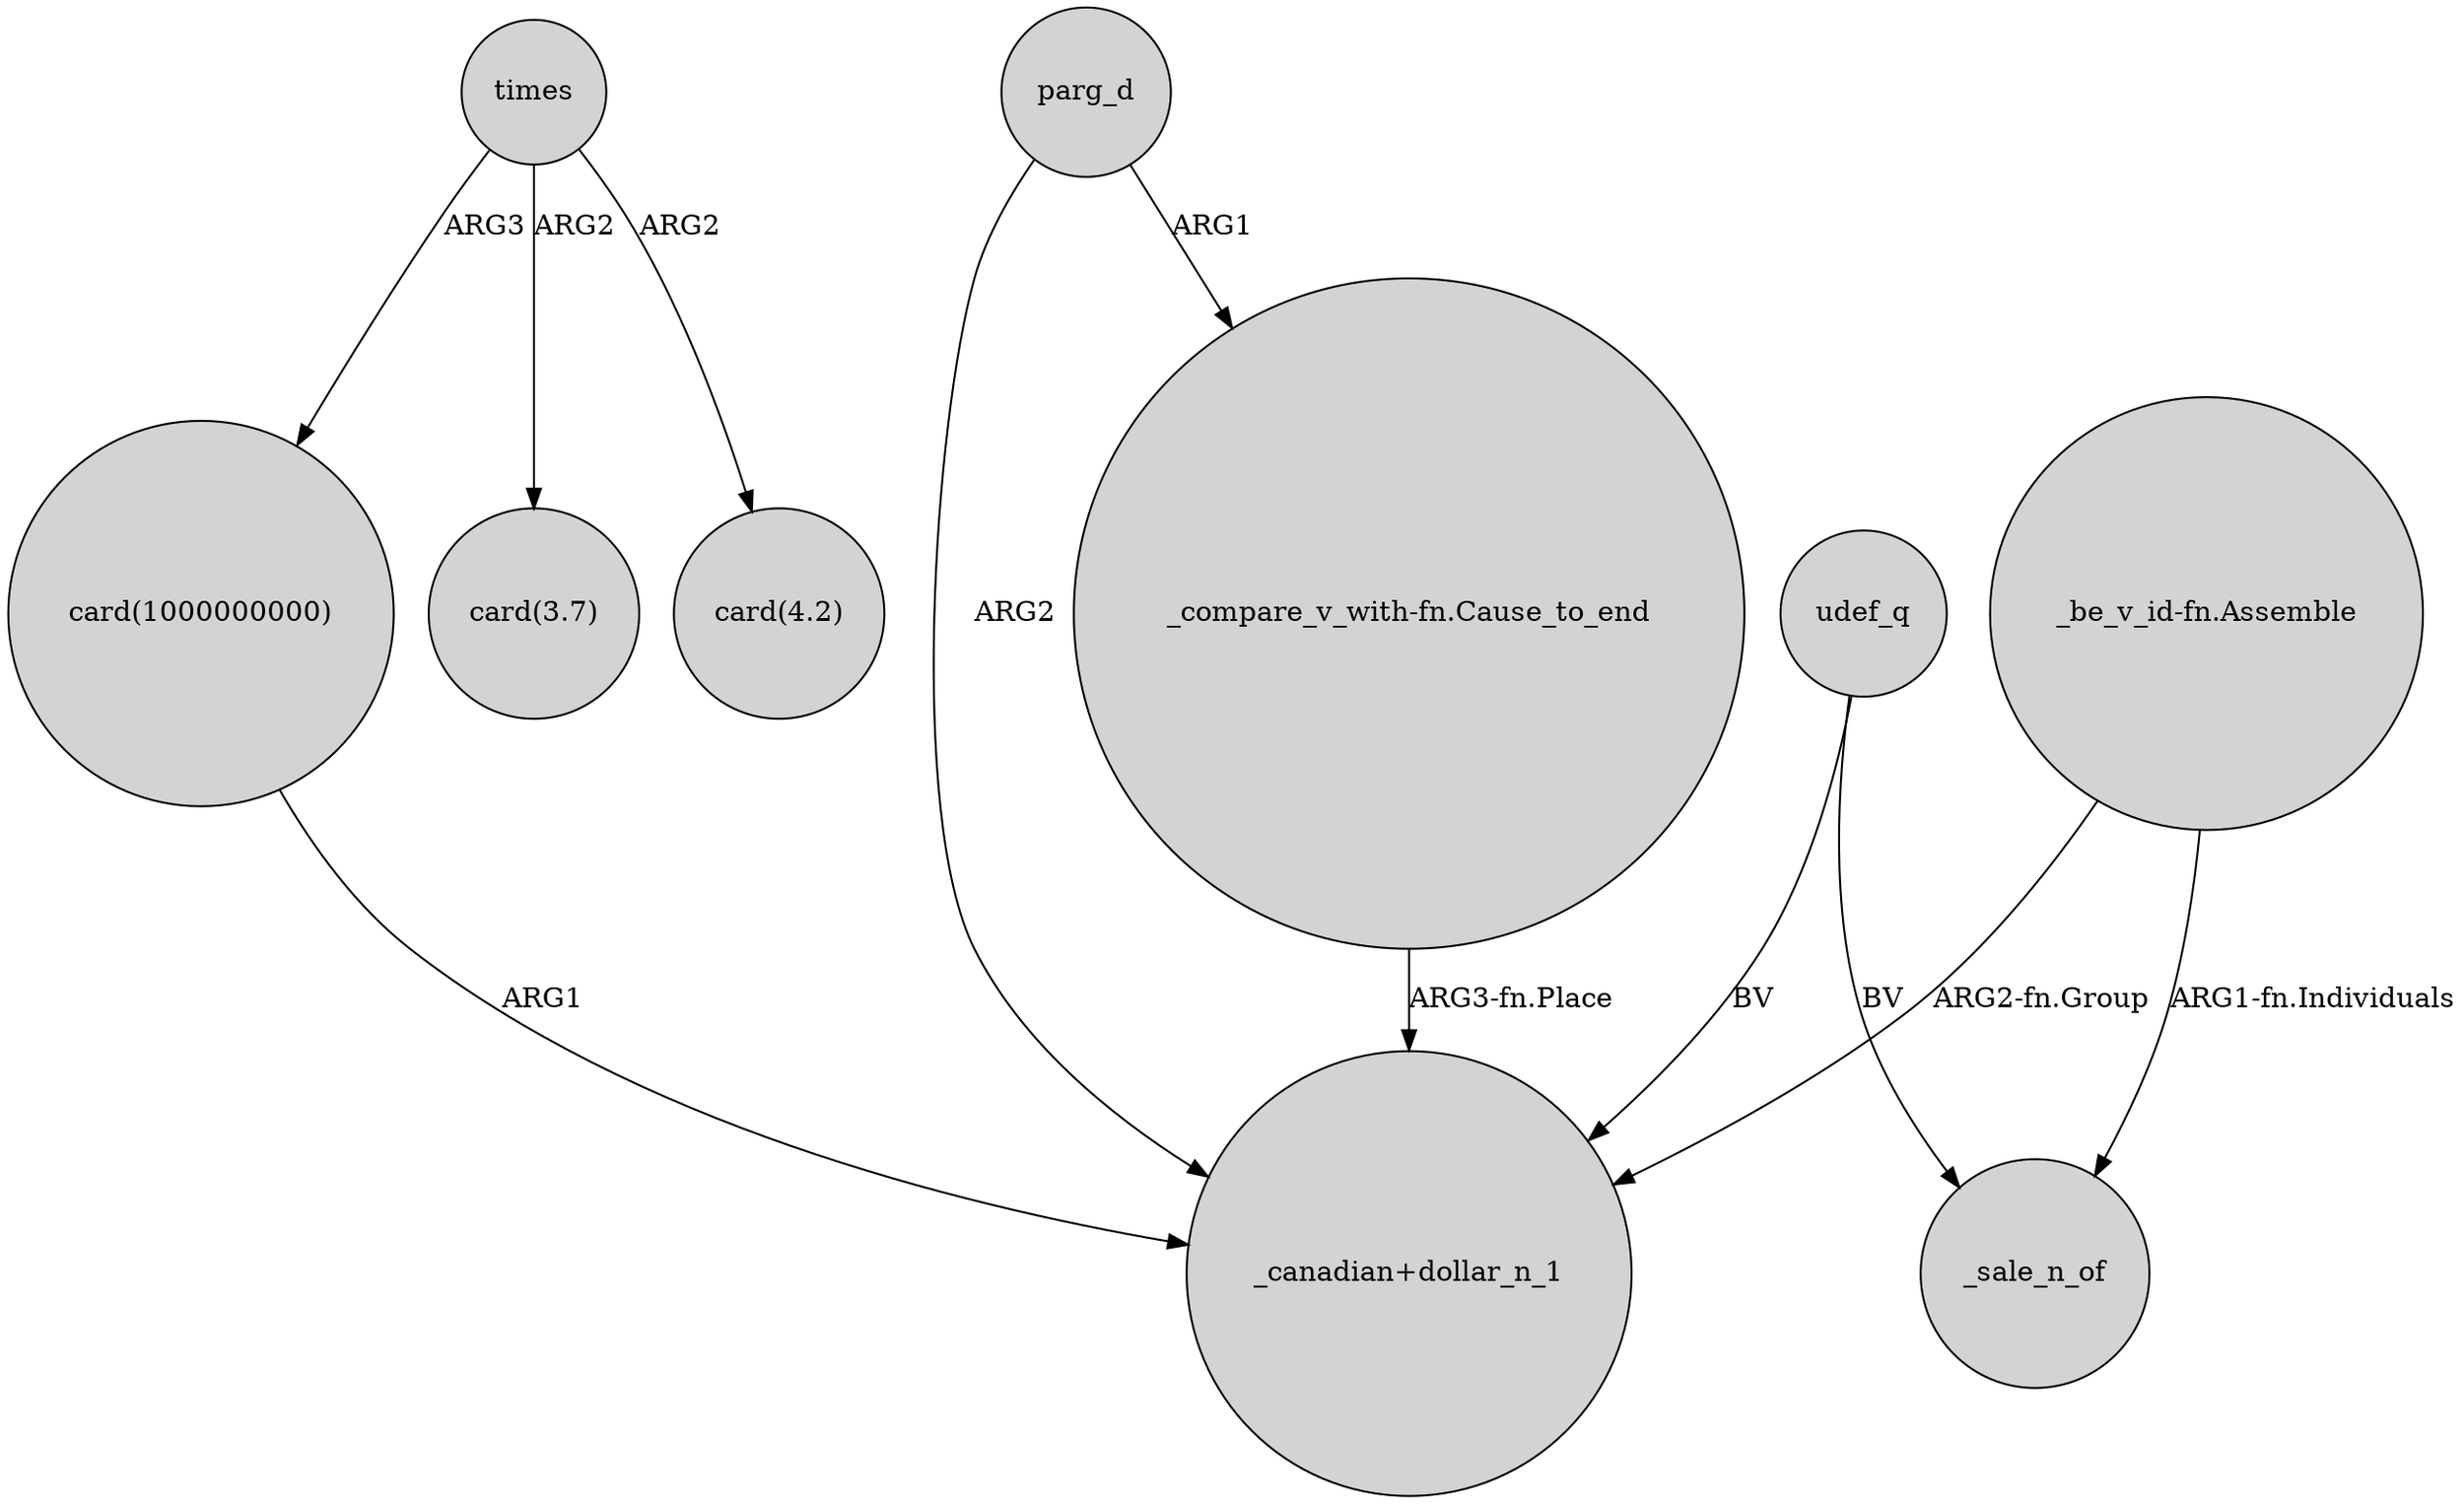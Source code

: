 digraph {
	node [shape=circle style=filled]
	times -> "card(4.2)" [label=ARG2]
	"card(1000000000)" -> "_canadian+dollar_n_1" [label=ARG1]
	parg_d -> "_compare_v_with-fn.Cause_to_end" [label=ARG1]
	udef_q -> _sale_n_of [label=BV]
	times -> "card(1000000000)" [label=ARG3]
	"_be_v_id-fn.Assemble" -> "_canadian+dollar_n_1" [label="ARG2-fn.Group"]
	"_be_v_id-fn.Assemble" -> _sale_n_of [label="ARG1-fn.Individuals"]
	udef_q -> "_canadian+dollar_n_1" [label=BV]
	parg_d -> "_canadian+dollar_n_1" [label=ARG2]
	times -> "card(3.7)" [label=ARG2]
	"_compare_v_with-fn.Cause_to_end" -> "_canadian+dollar_n_1" [label="ARG3-fn.Place"]
}
